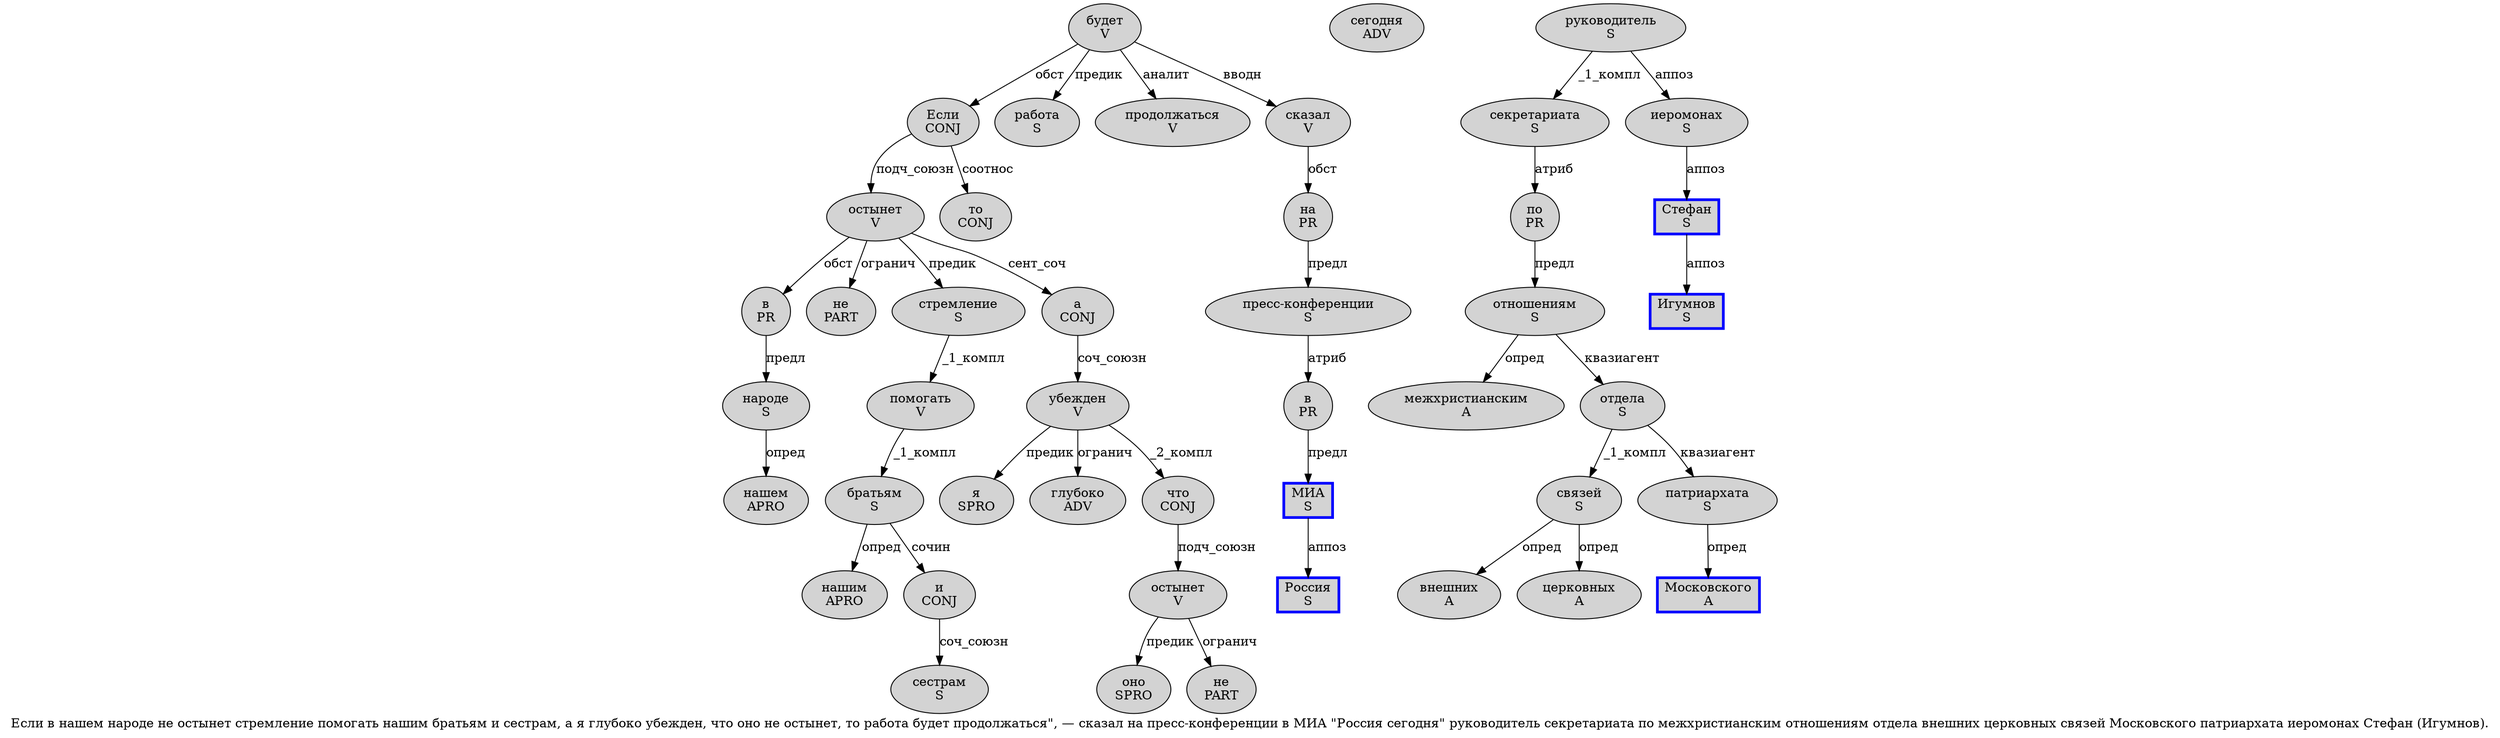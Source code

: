 digraph SENTENCE_1465 {
	graph [label="Если в нашем народе не остынет стремление помогать нашим братьям и сестрам, а я глубоко убежден, что оно не остынет, то работа будет продолжаться\", — сказал на пресс-конференции в МИА \"Россия сегодня\" руководитель секретариата по межхристианским отношениям отдела внешних церковных связей Московского патриархата иеромонах Стефан (Игумнов)."]
	node [style=filled]
		0 [label="Если
CONJ" color="" fillcolor=lightgray penwidth=1 shape=ellipse]
		1 [label="в
PR" color="" fillcolor=lightgray penwidth=1 shape=ellipse]
		2 [label="нашем
APRO" color="" fillcolor=lightgray penwidth=1 shape=ellipse]
		3 [label="народе
S" color="" fillcolor=lightgray penwidth=1 shape=ellipse]
		4 [label="не
PART" color="" fillcolor=lightgray penwidth=1 shape=ellipse]
		5 [label="остынет
V" color="" fillcolor=lightgray penwidth=1 shape=ellipse]
		6 [label="стремление
S" color="" fillcolor=lightgray penwidth=1 shape=ellipse]
		7 [label="помогать
V" color="" fillcolor=lightgray penwidth=1 shape=ellipse]
		8 [label="нашим
APRO" color="" fillcolor=lightgray penwidth=1 shape=ellipse]
		9 [label="братьям
S" color="" fillcolor=lightgray penwidth=1 shape=ellipse]
		10 [label="и
CONJ" color="" fillcolor=lightgray penwidth=1 shape=ellipse]
		11 [label="сестрам
S" color="" fillcolor=lightgray penwidth=1 shape=ellipse]
		13 [label="а
CONJ" color="" fillcolor=lightgray penwidth=1 shape=ellipse]
		14 [label="я
SPRO" color="" fillcolor=lightgray penwidth=1 shape=ellipse]
		15 [label="глубоко
ADV" color="" fillcolor=lightgray penwidth=1 shape=ellipse]
		16 [label="убежден
V" color="" fillcolor=lightgray penwidth=1 shape=ellipse]
		18 [label="что
CONJ" color="" fillcolor=lightgray penwidth=1 shape=ellipse]
		19 [label="оно
SPRO" color="" fillcolor=lightgray penwidth=1 shape=ellipse]
		20 [label="не
PART" color="" fillcolor=lightgray penwidth=1 shape=ellipse]
		21 [label="остынет
V" color="" fillcolor=lightgray penwidth=1 shape=ellipse]
		23 [label="то
CONJ" color="" fillcolor=lightgray penwidth=1 shape=ellipse]
		24 [label="работа
S" color="" fillcolor=lightgray penwidth=1 shape=ellipse]
		25 [label="будет
V" color="" fillcolor=lightgray penwidth=1 shape=ellipse]
		26 [label="продолжаться
V" color="" fillcolor=lightgray penwidth=1 shape=ellipse]
		30 [label="сказал
V" color="" fillcolor=lightgray penwidth=1 shape=ellipse]
		31 [label="на
PR" color="" fillcolor=lightgray penwidth=1 shape=ellipse]
		32 [label="пресс-конференции
S" color="" fillcolor=lightgray penwidth=1 shape=ellipse]
		33 [label="в
PR" color="" fillcolor=lightgray penwidth=1 shape=ellipse]
		34 [label="МИА
S" color=blue fillcolor=lightgray penwidth=3 shape=box]
		36 [label="Россия
S" color=blue fillcolor=lightgray penwidth=3 shape=box]
		37 [label="сегодня
ADV" color="" fillcolor=lightgray penwidth=1 shape=ellipse]
		39 [label="руководитель
S" color="" fillcolor=lightgray penwidth=1 shape=ellipse]
		40 [label="секретариата
S" color="" fillcolor=lightgray penwidth=1 shape=ellipse]
		41 [label="по
PR" color="" fillcolor=lightgray penwidth=1 shape=ellipse]
		42 [label="межхристианским
A" color="" fillcolor=lightgray penwidth=1 shape=ellipse]
		43 [label="отношениям
S" color="" fillcolor=lightgray penwidth=1 shape=ellipse]
		44 [label="отдела
S" color="" fillcolor=lightgray penwidth=1 shape=ellipse]
		45 [label="внешних
A" color="" fillcolor=lightgray penwidth=1 shape=ellipse]
		46 [label="церковных
A" color="" fillcolor=lightgray penwidth=1 shape=ellipse]
		47 [label="связей
S" color="" fillcolor=lightgray penwidth=1 shape=ellipse]
		48 [label="Московского
A" color=blue fillcolor=lightgray penwidth=3 shape=box]
		49 [label="патриархата
S" color="" fillcolor=lightgray penwidth=1 shape=ellipse]
		50 [label="иеромонах
S" color="" fillcolor=lightgray penwidth=1 shape=ellipse]
		51 [label="Стефан
S" color=blue fillcolor=lightgray penwidth=3 shape=box]
		53 [label="Игумнов
S" color=blue fillcolor=lightgray penwidth=3 shape=box]
			13 -> 16 [label="соч_союзн"]
			1 -> 3 [label="предл"]
			6 -> 7 [label="_1_компл"]
			31 -> 32 [label="предл"]
			10 -> 11 [label="соч_союзн"]
			39 -> 40 [label="_1_компл"]
			39 -> 50 [label="аппоз"]
			9 -> 8 [label="опред"]
			9 -> 10 [label="сочин"]
			49 -> 48 [label="опред"]
			21 -> 19 [label="предик"]
			21 -> 20 [label="огранич"]
			40 -> 41 [label="атриб"]
			47 -> 45 [label="опред"]
			47 -> 46 [label="опред"]
			51 -> 53 [label="аппоз"]
			25 -> 0 [label="обст"]
			25 -> 24 [label="предик"]
			25 -> 26 [label="аналит"]
			25 -> 30 [label="вводн"]
			33 -> 34 [label="предл"]
			3 -> 2 [label="опред"]
			0 -> 5 [label="подч_союзн"]
			0 -> 23 [label="соотнос"]
			7 -> 9 [label="_1_компл"]
			30 -> 31 [label="обст"]
			34 -> 36 [label="аппоз"]
			44 -> 47 [label="_1_компл"]
			44 -> 49 [label="квазиагент"]
			5 -> 1 [label="обст"]
			5 -> 4 [label="огранич"]
			5 -> 6 [label="предик"]
			5 -> 13 [label="сент_соч"]
			41 -> 43 [label="предл"]
			16 -> 14 [label="предик"]
			16 -> 15 [label="огранич"]
			16 -> 18 [label="_2_компл"]
			32 -> 33 [label="атриб"]
			50 -> 51 [label="аппоз"]
			43 -> 42 [label="опред"]
			43 -> 44 [label="квазиагент"]
			18 -> 21 [label="подч_союзн"]
}